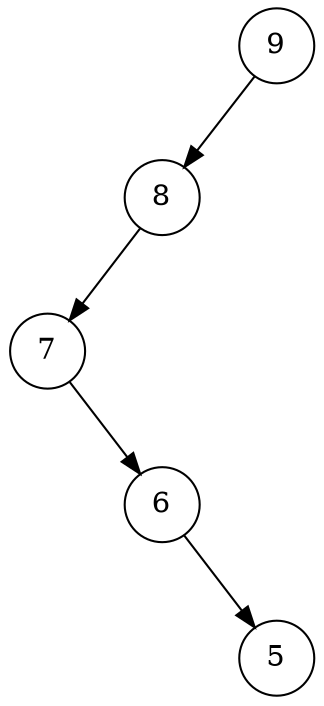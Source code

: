 digraph G {
N0000000000e282a0 [shape=circle, label="9"];
N0000000000e282a0->N0000000000e28520;
N0000000000e28200 [style=invis, shape=circle, label="#"];
N0000000000e282a0->N0000000000e28200 [style=invis, weight=10];
N0000000000e28520 [shape=circle, label="8"];
N0000000000e28520->N0000000000e28390;
N0000000000e28570 [style=invis, shape=circle, label="#"];
N0000000000e28520->N0000000000e28570 [style=invis, weight=10];
N0000000000e28390 [shape=circle, label="7"];
N0000000000e282f0 [style=invis, shape=circle, label="#"];
N0000000000e28390->N0000000000e282f0 [style=invis, weight=10];
N0000000000e28390->N0000000000e285c0;
N0000000000e285c0 [shape=circle, label="6"];
N0000000000e28020 [style=invis, shape=circle, label="#"];
N0000000000e285c0->N0000000000e28020 [style=invis, weight=10];
N0000000000e285c0->N0000000000e284d0;
N0000000000e284d0 [shape=circle, label="5"];
}
